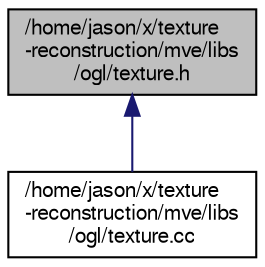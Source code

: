 digraph "/home/jason/x/texture-reconstruction/mve/libs/ogl/texture.h"
{
  edge [fontname="FreeSans",fontsize="10",labelfontname="FreeSans",labelfontsize="10"];
  node [fontname="FreeSans",fontsize="10",shape=record];
  Node32 [label="/home/jason/x/texture\l-reconstruction/mve/libs\l/ogl/texture.h",height=0.2,width=0.4,color="black", fillcolor="grey75", style="filled", fontcolor="black"];
  Node32 -> Node33 [dir="back",color="midnightblue",fontsize="10",style="solid",fontname="FreeSans"];
  Node33 [label="/home/jason/x/texture\l-reconstruction/mve/libs\l/ogl/texture.cc",height=0.2,width=0.4,color="black", fillcolor="white", style="filled",URL="$texture_8cc.html"];
}
